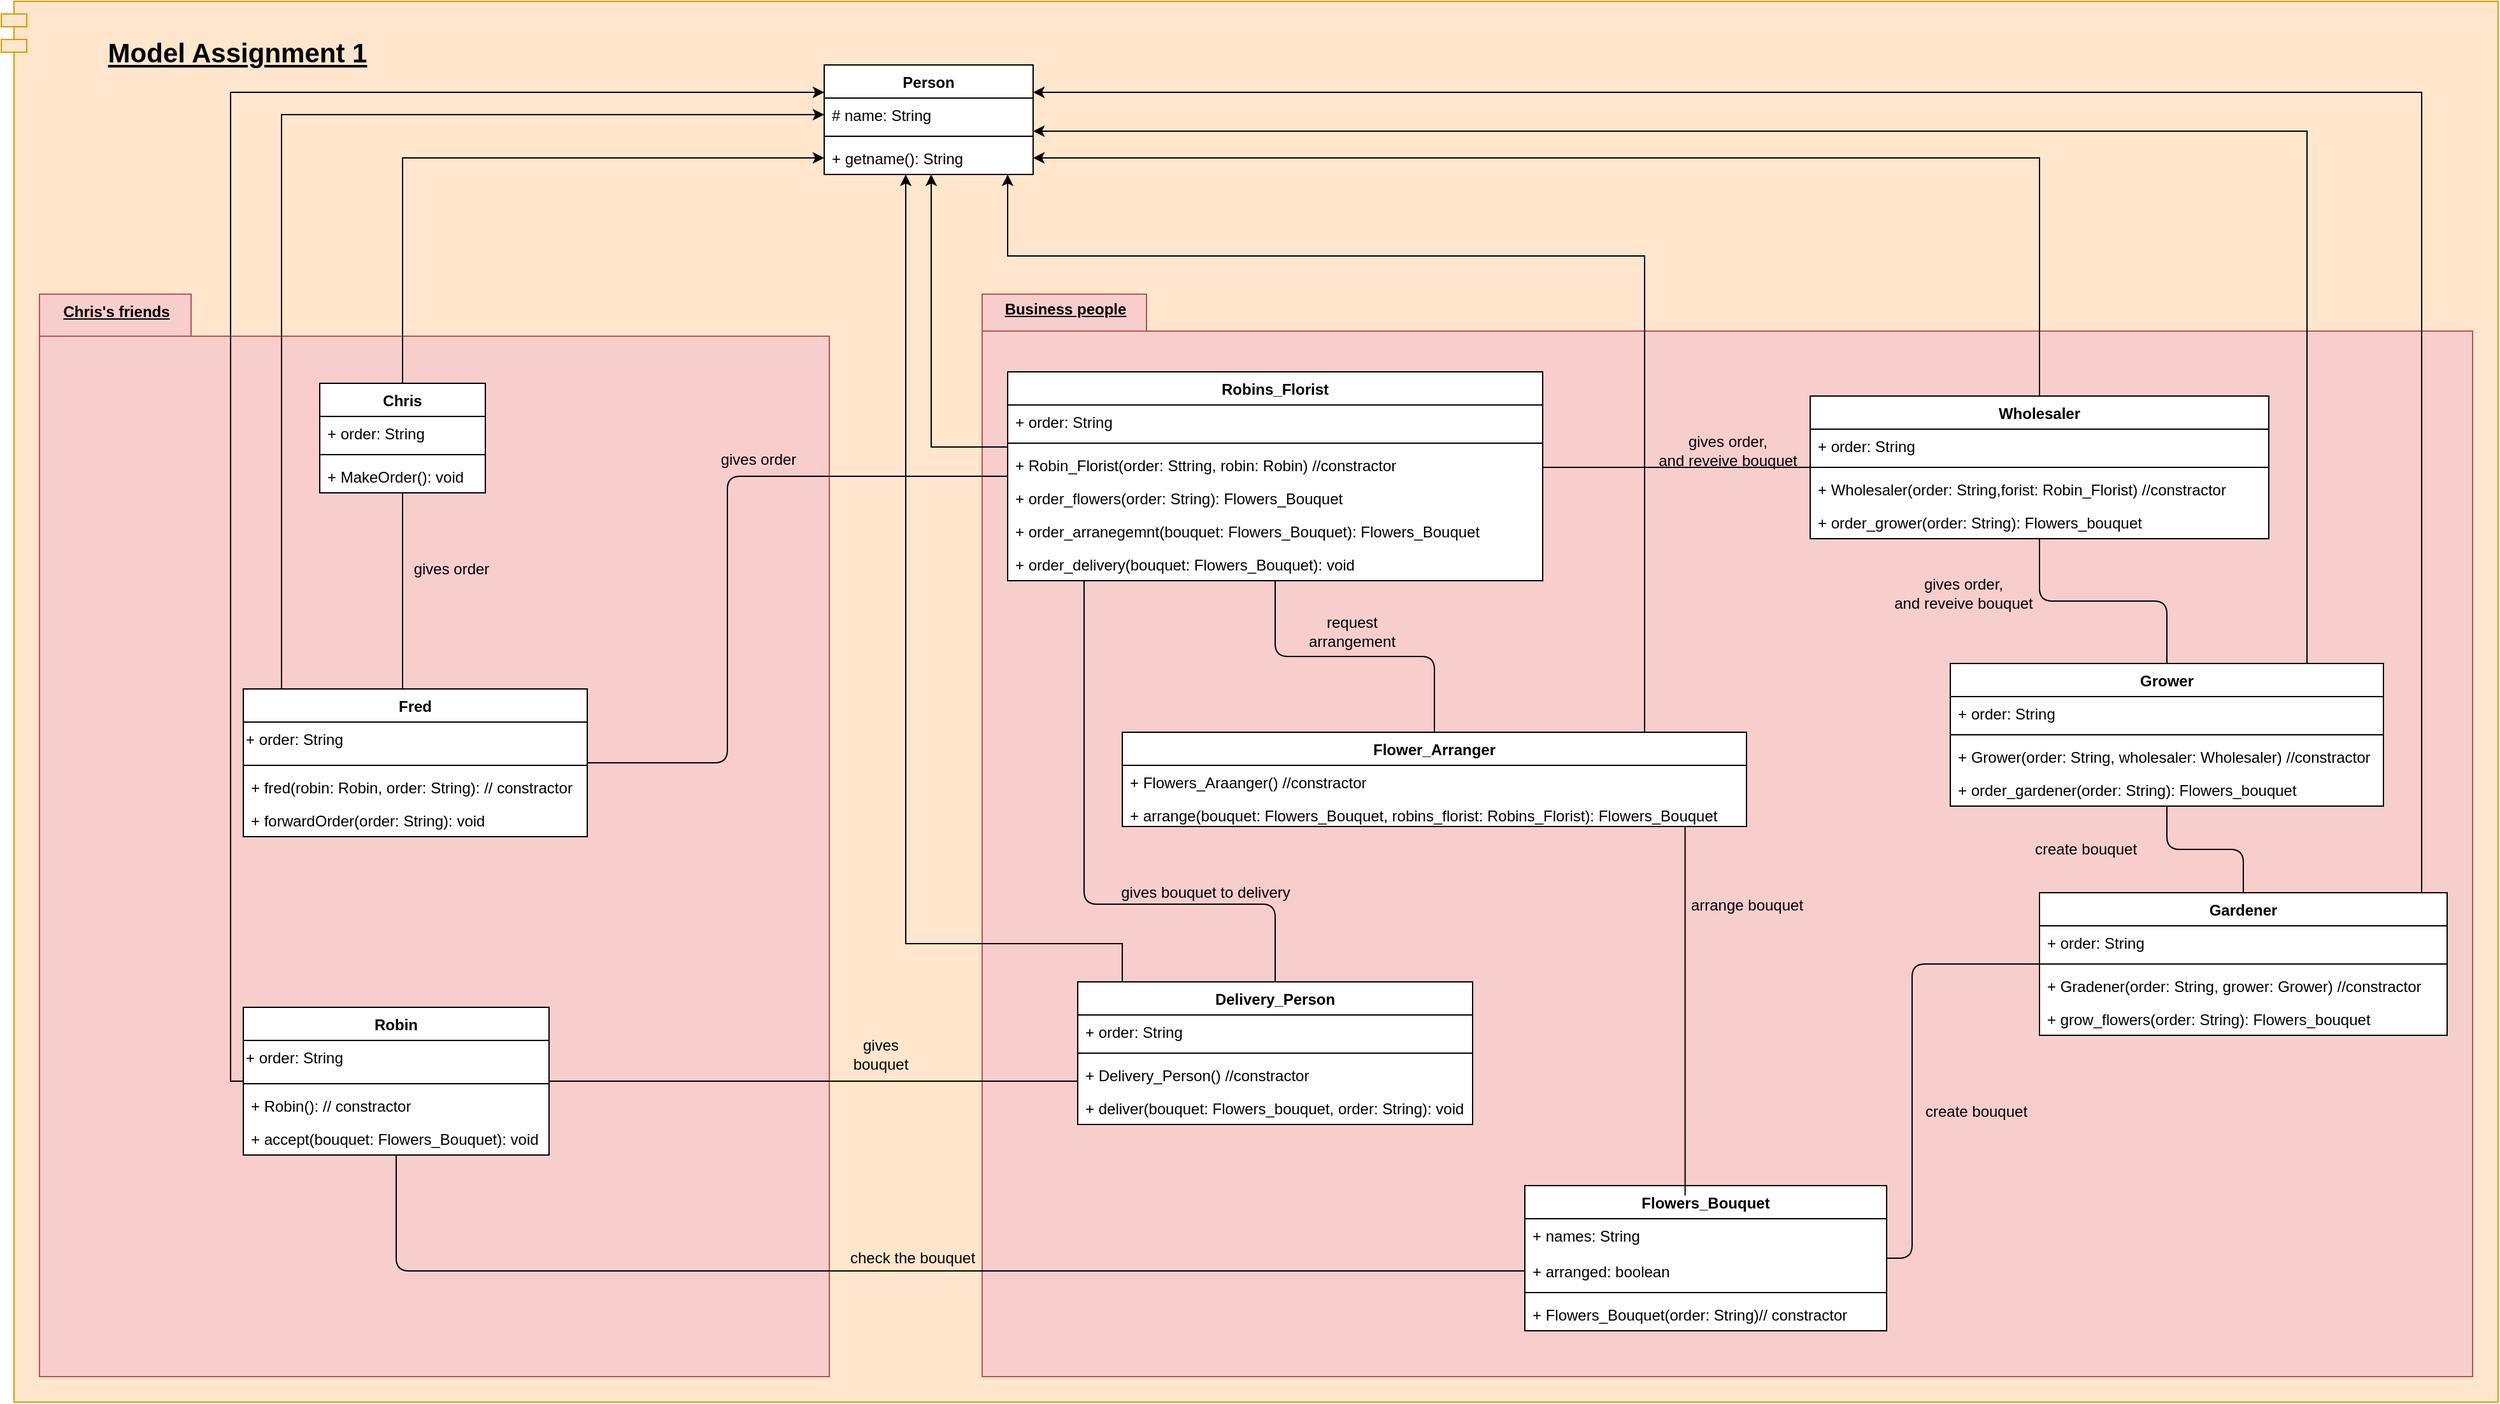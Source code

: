 <mxfile version="12.8.5" type="device"><diagram id="gRXioq1b6X2Owd87BWHf" name="Page-1"><mxGraphModel dx="2903" dy="998" grid="1" gridSize="10" guides="1" tooltips="1" connect="1" arrows="1" fold="1" page="1" pageScale="1" pageWidth="827" pageHeight="1169" math="0" shadow="0"><root><mxCell id="0"/><mxCell id="1" parent="0"/><mxCell id="cPW8UMirtjUkQOy64j48-1" value="" style="shape=module;align=left;spacingLeft=20;align=center;verticalAlign=top;fillColor=#ffe6cc;strokeColor=#d79b00;" vertex="1" parent="1"><mxGeometry x="-570" y="610" width="1960" height="1100" as="geometry"/></mxCell><mxCell id="cPW8UMirtjUkQOy64j48-2" value="&lt;font style=&quot;font-size: 21px&quot;&gt;&lt;b&gt;&lt;u&gt;Model Assignment 1&lt;/u&gt;&lt;/b&gt;&lt;/font&gt;" style="text;html=1;align=center;verticalAlign=middle;resizable=0;points=[];autosize=1;" vertex="1" parent="1"><mxGeometry x="-495" y="640" width="220" height="20" as="geometry"/></mxCell><mxCell id="cPW8UMirtjUkQOy64j48-3" value="" style="shape=folder;fontStyle=1;spacingTop=10;tabWidth=129;tabHeight=29;tabPosition=left;html=1;fillColor=#f8cecc;align=center;strokeColor=#b85450;" vertex="1" parent="1"><mxGeometry x="200" y="840" width="1170" height="850" as="geometry"/></mxCell><mxCell id="cPW8UMirtjUkQOy64j48-4" style="edgeStyle=orthogonalEdgeStyle;rounded=0;orthogonalLoop=1;jettySize=auto;html=1;" edge="1" parent="1" source="cPW8UMirtjUkQOy64j48-29" target="cPW8UMirtjUkQOy64j48-46"><mxGeometry relative="1" as="geometry"><mxPoint x="166" y="773" as="targetPoint"/><Array as="points"><mxPoint x="160" y="960"/></Array></mxGeometry></mxCell><mxCell id="cPW8UMirtjUkQOy64j48-5" value="Flowers_Bouquet" style="swimlane;fontStyle=1;align=center;verticalAlign=top;childLayout=stackLayout;horizontal=1;startSize=26;horizontalStack=0;resizeParent=1;resizeParentMax=0;resizeLast=0;collapsible=1;marginBottom=0;gradientColor=#ffffff;swimlaneFillColor=#ffffff;" vertex="1" parent="1"><mxGeometry x="626" y="1540" width="284" height="114" as="geometry"/></mxCell><mxCell id="cPW8UMirtjUkQOy64j48-6" value="+ names: String" style="text;strokeColor=none;fillColor=none;align=left;verticalAlign=top;spacingLeft=4;spacingRight=4;overflow=hidden;rotatable=0;points=[[0,0.5],[1,0.5]];portConstraint=eastwest;" vertex="1" parent="cPW8UMirtjUkQOy64j48-5"><mxGeometry y="26" width="284" height="28" as="geometry"/></mxCell><mxCell id="cPW8UMirtjUkQOy64j48-7" value="+ arranged: boolean" style="text;strokeColor=none;fillColor=none;align=left;verticalAlign=top;spacingLeft=4;spacingRight=4;overflow=hidden;rotatable=0;points=[[0,0.5],[1,0.5]];portConstraint=eastwest;" vertex="1" parent="cPW8UMirtjUkQOy64j48-5"><mxGeometry y="54" width="284" height="26" as="geometry"/></mxCell><mxCell id="cPW8UMirtjUkQOy64j48-8" value="" style="line;strokeWidth=1;fillColor=none;align=left;verticalAlign=middle;spacingTop=-1;spacingLeft=3;spacingRight=3;rotatable=0;labelPosition=right;points=[];portConstraint=eastwest;" vertex="1" parent="cPW8UMirtjUkQOy64j48-5"><mxGeometry y="80" width="284" height="8" as="geometry"/></mxCell><mxCell id="cPW8UMirtjUkQOy64j48-9" value="+ Flowers_Bouquet(order: String)// constractor" style="text;strokeColor=none;fillColor=none;align=left;verticalAlign=top;spacingLeft=4;spacingRight=4;overflow=hidden;rotatable=0;points=[[0,0.5],[1,0.5]];portConstraint=eastwest;" vertex="1" parent="cPW8UMirtjUkQOy64j48-5"><mxGeometry y="88" width="284" height="26" as="geometry"/></mxCell><mxCell id="cPW8UMirtjUkQOy64j48-10" style="edgeStyle=orthogonalEdgeStyle;rounded=0;orthogonalLoop=1;jettySize=auto;html=1;" edge="1" parent="1" source="cPW8UMirtjUkQOy64j48-36" target="cPW8UMirtjUkQOy64j48-46"><mxGeometry relative="1" as="geometry"><Array as="points"><mxPoint x="720" y="810"/><mxPoint x="220" y="810"/></Array></mxGeometry></mxCell><mxCell id="cPW8UMirtjUkQOy64j48-11" style="edgeStyle=orthogonalEdgeStyle;rounded=0;orthogonalLoop=1;jettySize=auto;html=1;" edge="1" parent="1" source="cPW8UMirtjUkQOy64j48-18" target="cPW8UMirtjUkQOy64j48-44"><mxGeometry relative="1" as="geometry"><Array as="points"><mxPoint x="1240" y="712"/></Array></mxGeometry></mxCell><mxCell id="cPW8UMirtjUkQOy64j48-12" style="edgeStyle=orthogonalEdgeStyle;rounded=0;orthogonalLoop=1;jettySize=auto;html=1;entryX=1;entryY=0.5;entryDx=0;entryDy=0;" edge="1" parent="1" source="cPW8UMirtjUkQOy64j48-13" target="cPW8UMirtjUkQOy64j48-46"><mxGeometry relative="1" as="geometry"><mxPoint x="380" y="780" as="targetPoint"/><Array as="points"><mxPoint x="1030" y="733"/></Array></mxGeometry></mxCell><mxCell id="cPW8UMirtjUkQOy64j48-13" value="Wholesaler" style="swimlane;fontStyle=1;align=center;verticalAlign=top;childLayout=stackLayout;horizontal=1;startSize=26;horizontalStack=0;resizeParent=1;resizeParentMax=0;resizeLast=0;collapsible=1;marginBottom=0;gradientColor=#ffffff;swimlaneFillColor=#ffffff;" vertex="1" parent="1"><mxGeometry x="850" y="920" width="360" height="112" as="geometry"/></mxCell><mxCell id="cPW8UMirtjUkQOy64j48-14" value="+ order: String" style="text;strokeColor=none;fillColor=none;align=left;verticalAlign=top;spacingLeft=4;spacingRight=4;overflow=hidden;rotatable=0;points=[[0,0.5],[1,0.5]];portConstraint=eastwest;" vertex="1" parent="cPW8UMirtjUkQOy64j48-13"><mxGeometry y="26" width="360" height="26" as="geometry"/></mxCell><mxCell id="cPW8UMirtjUkQOy64j48-15" value="" style="line;strokeWidth=1;fillColor=none;align=left;verticalAlign=middle;spacingTop=-1;spacingLeft=3;spacingRight=3;rotatable=0;labelPosition=right;points=[];portConstraint=eastwest;" vertex="1" parent="cPW8UMirtjUkQOy64j48-13"><mxGeometry y="52" width="360" height="8" as="geometry"/></mxCell><mxCell id="cPW8UMirtjUkQOy64j48-16" value="+ Wholesaler(order: String,forist: Robin_Florist) //constractor" style="text;strokeColor=none;fillColor=none;align=left;verticalAlign=top;spacingLeft=4;spacingRight=4;overflow=hidden;rotatable=0;points=[[0,0.5],[1,0.5]];portConstraint=eastwest;" vertex="1" parent="cPW8UMirtjUkQOy64j48-13"><mxGeometry y="60" width="360" height="26" as="geometry"/></mxCell><mxCell id="cPW8UMirtjUkQOy64j48-17" value="+ order_grower(order: String): Flowers_bouquet" style="text;strokeColor=none;fillColor=none;align=left;verticalAlign=top;spacingLeft=4;spacingRight=4;overflow=hidden;rotatable=0;points=[[0,0.5],[1,0.5]];portConstraint=eastwest;" vertex="1" parent="cPW8UMirtjUkQOy64j48-13"><mxGeometry y="86" width="360" height="26" as="geometry"/></mxCell><mxCell id="cPW8UMirtjUkQOy64j48-18" value="Grower" style="swimlane;fontStyle=1;align=center;verticalAlign=top;childLayout=stackLayout;horizontal=1;startSize=26;horizontalStack=0;resizeParent=1;resizeParentMax=0;resizeLast=0;collapsible=1;marginBottom=0;gradientColor=#ffffff;swimlaneFillColor=#ffffff;" vertex="1" parent="1"><mxGeometry x="960" y="1130" width="340" height="112" as="geometry"/></mxCell><mxCell id="cPW8UMirtjUkQOy64j48-19" value="+ order: String" style="text;strokeColor=none;fillColor=none;align=left;verticalAlign=top;spacingLeft=4;spacingRight=4;overflow=hidden;rotatable=0;points=[[0,0.5],[1,0.5]];portConstraint=eastwest;" vertex="1" parent="cPW8UMirtjUkQOy64j48-18"><mxGeometry y="26" width="340" height="26" as="geometry"/></mxCell><mxCell id="cPW8UMirtjUkQOy64j48-20" value="" style="line;strokeWidth=1;fillColor=none;align=left;verticalAlign=middle;spacingTop=-1;spacingLeft=3;spacingRight=3;rotatable=0;labelPosition=right;points=[];portConstraint=eastwest;" vertex="1" parent="cPW8UMirtjUkQOy64j48-18"><mxGeometry y="52" width="340" height="8" as="geometry"/></mxCell><mxCell id="cPW8UMirtjUkQOy64j48-21" value="+ Grower(order: String, wholesaler: Wholesaler) //constractor" style="text;strokeColor=none;fillColor=none;align=left;verticalAlign=top;spacingLeft=4;spacingRight=4;overflow=hidden;rotatable=0;points=[[0,0.5],[1,0.5]];portConstraint=eastwest;" vertex="1" parent="cPW8UMirtjUkQOy64j48-18"><mxGeometry y="60" width="340" height="26" as="geometry"/></mxCell><mxCell id="cPW8UMirtjUkQOy64j48-22" value="+ order_gardener(order: String): Flowers_bouquet" style="text;strokeColor=none;fillColor=none;align=left;verticalAlign=top;spacingLeft=4;spacingRight=4;overflow=hidden;rotatable=0;points=[[0,0.5],[1,0.5]];portConstraint=eastwest;" vertex="1" parent="cPW8UMirtjUkQOy64j48-18"><mxGeometry y="86" width="340" height="26" as="geometry"/></mxCell><mxCell id="cPW8UMirtjUkQOy64j48-23" style="edgeStyle=orthogonalEdgeStyle;rounded=0;orthogonalLoop=1;jettySize=auto;html=1;entryX=1;entryY=0.25;entryDx=0;entryDy=0;" edge="1" parent="1" source="cPW8UMirtjUkQOy64j48-24" target="cPW8UMirtjUkQOy64j48-43"><mxGeometry relative="1" as="geometry"><Array as="points"><mxPoint x="1330" y="682"/></Array></mxGeometry></mxCell><mxCell id="cPW8UMirtjUkQOy64j48-24" value="Gardener" style="swimlane;fontStyle=1;align=center;verticalAlign=top;childLayout=stackLayout;horizontal=1;startSize=26;horizontalStack=0;resizeParent=1;resizeParentMax=0;resizeLast=0;collapsible=1;marginBottom=0;gradientColor=#ffffff;swimlaneFillColor=#ffffff;" vertex="1" parent="1"><mxGeometry x="1030" y="1310" width="320" height="112" as="geometry"/></mxCell><mxCell id="cPW8UMirtjUkQOy64j48-25" value="+ order: String" style="text;strokeColor=none;fillColor=none;align=left;verticalAlign=top;spacingLeft=4;spacingRight=4;overflow=hidden;rotatable=0;points=[[0,0.5],[1,0.5]];portConstraint=eastwest;" vertex="1" parent="cPW8UMirtjUkQOy64j48-24"><mxGeometry y="26" width="320" height="26" as="geometry"/></mxCell><mxCell id="cPW8UMirtjUkQOy64j48-26" value="" style="line;strokeWidth=1;fillColor=none;align=left;verticalAlign=middle;spacingTop=-1;spacingLeft=3;spacingRight=3;rotatable=0;labelPosition=right;points=[];portConstraint=eastwest;" vertex="1" parent="cPW8UMirtjUkQOy64j48-24"><mxGeometry y="52" width="320" height="8" as="geometry"/></mxCell><mxCell id="cPW8UMirtjUkQOy64j48-27" value="+ Gradener(order: String, grower: Grower) //constractor" style="text;strokeColor=none;fillColor=none;align=left;verticalAlign=top;spacingLeft=4;spacingRight=4;overflow=hidden;rotatable=0;points=[[0,0.5],[1,0.5]];portConstraint=eastwest;" vertex="1" parent="cPW8UMirtjUkQOy64j48-24"><mxGeometry y="60" width="320" height="26" as="geometry"/></mxCell><mxCell id="cPW8UMirtjUkQOy64j48-28" value="+ grow_flowers(order: String): Flowers_bouquet" style="text;strokeColor=none;fillColor=none;align=left;verticalAlign=top;spacingLeft=4;spacingRight=4;overflow=hidden;rotatable=0;points=[[0,0.5],[1,0.5]];portConstraint=eastwest;" vertex="1" parent="cPW8UMirtjUkQOy64j48-24"><mxGeometry y="86" width="320" height="26" as="geometry"/></mxCell><mxCell id="cPW8UMirtjUkQOy64j48-29" value="Robins_Florist" style="swimlane;fontStyle=1;align=center;verticalAlign=top;childLayout=stackLayout;horizontal=1;startSize=26;horizontalStack=0;resizeParent=1;resizeParentMax=0;resizeLast=0;collapsible=1;marginBottom=0;gradientColor=#ffffff;swimlaneFillColor=#ffffff;" vertex="1" parent="1"><mxGeometry x="220" y="901" width="420" height="164" as="geometry"/></mxCell><mxCell id="cPW8UMirtjUkQOy64j48-30" value="+ order: String" style="text;strokeColor=none;fillColor=none;align=left;verticalAlign=top;spacingLeft=4;spacingRight=4;overflow=hidden;rotatable=0;points=[[0,0.5],[1,0.5]];portConstraint=eastwest;" vertex="1" parent="cPW8UMirtjUkQOy64j48-29"><mxGeometry y="26" width="420" height="26" as="geometry"/></mxCell><mxCell id="cPW8UMirtjUkQOy64j48-31" value="" style="line;strokeWidth=1;fillColor=none;align=left;verticalAlign=middle;spacingTop=-1;spacingLeft=3;spacingRight=3;rotatable=0;labelPosition=right;points=[];portConstraint=eastwest;" vertex="1" parent="cPW8UMirtjUkQOy64j48-29"><mxGeometry y="52" width="420" height="8" as="geometry"/></mxCell><mxCell id="cPW8UMirtjUkQOy64j48-32" value="+ Robin_Florist(order: Sttring, robin: Robin) //constractor" style="text;strokeColor=none;fillColor=none;align=left;verticalAlign=top;spacingLeft=4;spacingRight=4;overflow=hidden;rotatable=0;points=[[0,0.5],[1,0.5]];portConstraint=eastwest;" vertex="1" parent="cPW8UMirtjUkQOy64j48-29"><mxGeometry y="60" width="420" height="26" as="geometry"/></mxCell><mxCell id="cPW8UMirtjUkQOy64j48-33" value="+ order_flowers(order: String): Flowers_Bouquet" style="text;strokeColor=none;fillColor=none;align=left;verticalAlign=top;spacingLeft=4;spacingRight=4;overflow=hidden;rotatable=0;points=[[0,0.5],[1,0.5]];portConstraint=eastwest;" vertex="1" parent="cPW8UMirtjUkQOy64j48-29"><mxGeometry y="86" width="420" height="26" as="geometry"/></mxCell><mxCell id="cPW8UMirtjUkQOy64j48-34" value="+ order_arranegemnt(bouquet: Flowers_Bouquet): Flowers_Bouquet" style="text;strokeColor=none;fillColor=none;align=left;verticalAlign=top;spacingLeft=4;spacingRight=4;overflow=hidden;rotatable=0;points=[[0,0.5],[1,0.5]];portConstraint=eastwest;" vertex="1" parent="cPW8UMirtjUkQOy64j48-29"><mxGeometry y="112" width="420" height="26" as="geometry"/></mxCell><mxCell id="cPW8UMirtjUkQOy64j48-35" value="+ order_delivery(bouquet: Flowers_Bouquet): void" style="text;strokeColor=none;fillColor=none;align=left;verticalAlign=top;spacingLeft=4;spacingRight=4;overflow=hidden;rotatable=0;points=[[0,0.5],[1,0.5]];portConstraint=eastwest;" vertex="1" parent="cPW8UMirtjUkQOy64j48-29"><mxGeometry y="138" width="420" height="26" as="geometry"/></mxCell><mxCell id="cPW8UMirtjUkQOy64j48-36" value="Flower_Arranger" style="swimlane;fontStyle=1;align=center;verticalAlign=top;childLayout=stackLayout;horizontal=1;startSize=26;horizontalStack=0;resizeParent=1;resizeParentMax=0;resizeLast=0;collapsible=1;marginBottom=0;gradientColor=#ffffff;swimlaneFillColor=#ffffff;" vertex="1" parent="1"><mxGeometry x="310" y="1184" width="490" height="74" as="geometry"/></mxCell><mxCell id="cPW8UMirtjUkQOy64j48-37" value="+ Flowers_Araanger() //constractor" style="text;strokeColor=none;fillColor=none;align=left;verticalAlign=top;spacingLeft=4;spacingRight=4;overflow=hidden;rotatable=0;points=[[0,0.5],[1,0.5]];portConstraint=eastwest;" vertex="1" parent="cPW8UMirtjUkQOy64j48-36"><mxGeometry y="26" width="490" height="26" as="geometry"/></mxCell><mxCell id="cPW8UMirtjUkQOy64j48-38" value="+ arrange(bouquet: Flowers_Bouquet, robins_florist: Robins_Florist): Flowers_Bouquet" style="text;strokeColor=none;fillColor=none;align=left;verticalAlign=top;spacingLeft=4;spacingRight=4;overflow=hidden;rotatable=0;points=[[0,0.5],[1,0.5]];portConstraint=eastwest;" vertex="1" parent="cPW8UMirtjUkQOy64j48-36"><mxGeometry y="52" width="490" height="22" as="geometry"/></mxCell><mxCell id="cPW8UMirtjUkQOy64j48-39" value="" style="endArrow=none;html=1;edgeStyle=orthogonalEdgeStyle;" edge="1" parent="1" source="cPW8UMirtjUkQOy64j48-13" target="cPW8UMirtjUkQOy64j48-29"><mxGeometry relative="1" as="geometry"><mxPoint x="-245.0" y="1160.0" as="sourcePoint"/><mxPoint x="-245.0" y="1006" as="targetPoint"/><Array as="points"><mxPoint x="690" y="976"/><mxPoint x="690" y="976"/></Array></mxGeometry></mxCell><mxCell id="cPW8UMirtjUkQOy64j48-40" value="" style="endArrow=none;html=1;edgeStyle=orthogonalEdgeStyle;" edge="1" parent="1" source="cPW8UMirtjUkQOy64j48-18" target="cPW8UMirtjUkQOy64j48-13"><mxGeometry relative="1" as="geometry"><mxPoint x="1170" y="1090" as="sourcePoint"/><mxPoint x="960" y="1090" as="targetPoint"/><Array as="points"/></mxGeometry></mxCell><mxCell id="cPW8UMirtjUkQOy64j48-41" value="" style="endArrow=none;html=1;edgeStyle=orthogonalEdgeStyle;" edge="1" parent="1" source="cPW8UMirtjUkQOy64j48-24" target="cPW8UMirtjUkQOy64j48-18"><mxGeometry relative="1" as="geometry"><mxPoint x="950" y="1364.0" as="sourcePoint"/><mxPoint x="850" y="1266" as="targetPoint"/><Array as="points"/></mxGeometry></mxCell><mxCell id="cPW8UMirtjUkQOy64j48-42" value="" style="endArrow=none;html=1;edgeStyle=orthogonalEdgeStyle;" edge="1" parent="1" source="cPW8UMirtjUkQOy64j48-24" target="cPW8UMirtjUkQOy64j48-5"><mxGeometry relative="1" as="geometry"><mxPoint x="960" y="1422.0" as="sourcePoint"/><mxPoint x="900" y="1354" as="targetPoint"/><Array as="points"><mxPoint x="930" y="1366"/><mxPoint x="930" y="1597"/></Array></mxGeometry></mxCell><mxCell id="cPW8UMirtjUkQOy64j48-43" value="Person" style="swimlane;fontStyle=1;align=center;verticalAlign=top;childLayout=stackLayout;horizontal=1;startSize=26;horizontalStack=0;resizeParent=1;resizeParentMax=0;resizeLast=0;collapsible=1;marginBottom=0;gradientColor=#ffffff;swimlaneFillColor=#ffffff;" vertex="1" parent="1"><mxGeometry x="76" y="660" width="164" height="86" as="geometry"/></mxCell><mxCell id="cPW8UMirtjUkQOy64j48-44" value="# name: String" style="text;strokeColor=none;fillColor=none;align=left;verticalAlign=top;spacingLeft=4;spacingRight=4;overflow=hidden;rotatable=0;points=[[0,0.5],[1,0.5]];portConstraint=eastwest;" vertex="1" parent="cPW8UMirtjUkQOy64j48-43"><mxGeometry y="26" width="164" height="26" as="geometry"/></mxCell><mxCell id="cPW8UMirtjUkQOy64j48-45" value="" style="line;strokeWidth=1;fillColor=none;align=left;verticalAlign=middle;spacingTop=-1;spacingLeft=3;spacingRight=3;rotatable=0;labelPosition=right;points=[];portConstraint=eastwest;" vertex="1" parent="cPW8UMirtjUkQOy64j48-43"><mxGeometry y="52" width="164" height="8" as="geometry"/></mxCell><mxCell id="cPW8UMirtjUkQOy64j48-46" value="+ getname(): String" style="text;strokeColor=none;fillColor=none;align=left;verticalAlign=top;spacingLeft=4;spacingRight=4;overflow=hidden;rotatable=0;points=[[0,0.5],[1,0.5]];portConstraint=eastwest;" vertex="1" parent="cPW8UMirtjUkQOy64j48-43"><mxGeometry y="60" width="164" height="26" as="geometry"/></mxCell><mxCell id="cPW8UMirtjUkQOy64j48-47" value="Delivery_Person" style="swimlane;fontStyle=1;align=center;verticalAlign=top;childLayout=stackLayout;horizontal=1;startSize=26;horizontalStack=0;resizeParent=1;resizeParentMax=0;resizeLast=0;collapsible=1;marginBottom=0;gradientColor=#ffffff;swimlaneFillColor=#ffffff;" vertex="1" parent="1"><mxGeometry x="275" y="1380" width="310" height="112" as="geometry"/></mxCell><mxCell id="cPW8UMirtjUkQOy64j48-48" value="+ order: String" style="text;strokeColor=none;fillColor=none;align=left;verticalAlign=top;spacingLeft=4;spacingRight=4;overflow=hidden;rotatable=0;points=[[0,0.5],[1,0.5]];portConstraint=eastwest;" vertex="1" parent="cPW8UMirtjUkQOy64j48-47"><mxGeometry y="26" width="310" height="26" as="geometry"/></mxCell><mxCell id="cPW8UMirtjUkQOy64j48-49" value="" style="line;strokeWidth=1;fillColor=none;align=left;verticalAlign=middle;spacingTop=-1;spacingLeft=3;spacingRight=3;rotatable=0;labelPosition=right;points=[];portConstraint=eastwest;" vertex="1" parent="cPW8UMirtjUkQOy64j48-47"><mxGeometry y="52" width="310" height="8" as="geometry"/></mxCell><mxCell id="cPW8UMirtjUkQOy64j48-50" value="+ Delivery_Person() //constractor" style="text;strokeColor=none;fillColor=none;align=left;verticalAlign=top;spacingLeft=4;spacingRight=4;overflow=hidden;rotatable=0;points=[[0,0.5],[1,0.5]];portConstraint=eastwest;" vertex="1" parent="cPW8UMirtjUkQOy64j48-47"><mxGeometry y="60" width="310" height="26" as="geometry"/></mxCell><mxCell id="cPW8UMirtjUkQOy64j48-51" value="+ deliver(bouquet: Flowers_bouquet, order: String): void" style="text;strokeColor=none;fillColor=none;align=left;verticalAlign=top;spacingLeft=4;spacingRight=4;overflow=hidden;rotatable=0;points=[[0,0.5],[1,0.5]];portConstraint=eastwest;" vertex="1" parent="cPW8UMirtjUkQOy64j48-47"><mxGeometry y="86" width="310" height="26" as="geometry"/></mxCell><mxCell id="cPW8UMirtjUkQOy64j48-52" value="" style="endArrow=none;html=1;edgeStyle=orthogonalEdgeStyle;" edge="1" parent="1" source="cPW8UMirtjUkQOy64j48-36" target="cPW8UMirtjUkQOy64j48-29"><mxGeometry relative="1" as="geometry"><mxPoint x="610" y="1110" as="sourcePoint"/><mxPoint x="400" y="1110" as="targetPoint"/><Array as="points"/></mxGeometry></mxCell><mxCell id="cPW8UMirtjUkQOy64j48-53" value="" style="endArrow=none;html=1;edgeStyle=orthogonalEdgeStyle;" edge="1" parent="1" source="cPW8UMirtjUkQOy64j48-47" target="cPW8UMirtjUkQOy64j48-29"><mxGeometry relative="1" as="geometry"><mxPoint x="815" y="1429" as="sourcePoint"/><mxPoint x="690" y="1310" as="targetPoint"/><Array as="points"><mxPoint x="430" y="1319"/><mxPoint x="280" y="1319"/></Array></mxGeometry></mxCell><mxCell id="cPW8UMirtjUkQOy64j48-54" value="" style="shape=folder;fontStyle=1;spacingTop=10;tabWidth=119;tabHeight=33;tabPosition=left;html=1;fillColor=#f8cecc;align=center;strokeColor=#b85450;shadow=0;" vertex="1" parent="1"><mxGeometry x="-540" y="840" width="620" height="850" as="geometry"/></mxCell><mxCell id="cPW8UMirtjUkQOy64j48-55" value="Chris" style="swimlane;fontStyle=1;align=center;verticalAlign=top;childLayout=stackLayout;horizontal=1;startSize=26;horizontalStack=0;resizeParent=1;resizeParentMax=0;resizeLast=0;collapsible=1;marginBottom=0;gradientColor=#ffffff;swimlaneFillColor=#ffffff;" vertex="1" parent="1"><mxGeometry x="-320" y="910" width="130" height="86" as="geometry"/></mxCell><mxCell id="cPW8UMirtjUkQOy64j48-56" value="+ order: String" style="text;strokeColor=none;fillColor=none;align=left;verticalAlign=top;spacingLeft=4;spacingRight=4;overflow=hidden;rotatable=0;points=[[0,0.5],[1,0.5]];portConstraint=eastwest;" vertex="1" parent="cPW8UMirtjUkQOy64j48-55"><mxGeometry y="26" width="130" height="26" as="geometry"/></mxCell><mxCell id="cPW8UMirtjUkQOy64j48-57" value="" style="line;strokeWidth=1;fillColor=none;align=left;verticalAlign=middle;spacingTop=-1;spacingLeft=3;spacingRight=3;rotatable=0;labelPosition=right;points=[];portConstraint=eastwest;" vertex="1" parent="cPW8UMirtjUkQOy64j48-55"><mxGeometry y="52" width="130" height="8" as="geometry"/></mxCell><mxCell id="cPW8UMirtjUkQOy64j48-58" value="+ MakeOrder(): void" style="text;strokeColor=none;fillColor=none;align=left;verticalAlign=top;spacingLeft=4;spacingRight=4;overflow=hidden;rotatable=0;points=[[0,0.5],[1,0.5]];portConstraint=eastwest;" vertex="1" parent="cPW8UMirtjUkQOy64j48-55"><mxGeometry y="60" width="130" height="26" as="geometry"/></mxCell><mxCell id="cPW8UMirtjUkQOy64j48-59" value="Fred" style="swimlane;fontStyle=1;align=center;verticalAlign=top;childLayout=stackLayout;horizontal=1;startSize=26;horizontalStack=0;resizeParent=1;resizeParentMax=0;resizeLast=0;collapsible=1;marginBottom=0;gradientColor=#ffffff;swimlaneFillColor=#ffffff;" vertex="1" parent="1"><mxGeometry x="-380" y="1150" width="270" height="116" as="geometry"/></mxCell><mxCell id="cPW8UMirtjUkQOy64j48-60" value="+ order: String" style="text;html=1;" vertex="1" parent="cPW8UMirtjUkQOy64j48-59"><mxGeometry y="26" width="270" height="30" as="geometry"/></mxCell><mxCell id="cPW8UMirtjUkQOy64j48-61" value="" style="line;strokeWidth=1;fillColor=none;align=left;verticalAlign=middle;spacingTop=-1;spacingLeft=3;spacingRight=3;rotatable=0;labelPosition=right;points=[];portConstraint=eastwest;" vertex="1" parent="cPW8UMirtjUkQOy64j48-59"><mxGeometry y="56" width="270" height="8" as="geometry"/></mxCell><mxCell id="cPW8UMirtjUkQOy64j48-62" value="+ fred(robin: Robin, order: String): // constractor" style="text;strokeColor=none;fillColor=none;align=left;verticalAlign=top;spacingLeft=4;spacingRight=4;overflow=hidden;rotatable=0;points=[[0,0.5],[1,0.5]];portConstraint=eastwest;" vertex="1" parent="cPW8UMirtjUkQOy64j48-59"><mxGeometry y="64" width="270" height="26" as="geometry"/></mxCell><mxCell id="cPW8UMirtjUkQOy64j48-63" value="+ forwardOrder(order: String): void" style="text;strokeColor=none;fillColor=none;align=left;verticalAlign=top;spacingLeft=4;spacingRight=4;overflow=hidden;rotatable=0;points=[[0,0.5],[1,0.5]];portConstraint=eastwest;" vertex="1" parent="cPW8UMirtjUkQOy64j48-59"><mxGeometry y="90" width="270" height="26" as="geometry"/></mxCell><mxCell id="cPW8UMirtjUkQOy64j48-64" value="Robin" style="swimlane;fontStyle=1;align=center;verticalAlign=top;childLayout=stackLayout;horizontal=1;startSize=26;horizontalStack=0;resizeParent=1;resizeParentMax=0;resizeLast=0;collapsible=1;marginBottom=0;gradientColor=#ffffff;swimlaneFillColor=#ffffff;" vertex="1" parent="1"><mxGeometry x="-380" y="1400" width="240" height="116" as="geometry"/></mxCell><mxCell id="cPW8UMirtjUkQOy64j48-65" value="+ order: String" style="text;html=1;" vertex="1" parent="cPW8UMirtjUkQOy64j48-64"><mxGeometry y="26" width="240" height="30" as="geometry"/></mxCell><mxCell id="cPW8UMirtjUkQOy64j48-66" value="" style="line;strokeWidth=1;fillColor=none;align=left;verticalAlign=middle;spacingTop=-1;spacingLeft=3;spacingRight=3;rotatable=0;labelPosition=right;points=[];portConstraint=eastwest;" vertex="1" parent="cPW8UMirtjUkQOy64j48-64"><mxGeometry y="56" width="240" height="8" as="geometry"/></mxCell><mxCell id="cPW8UMirtjUkQOy64j48-67" value="+ Robin(): // constractor" style="text;strokeColor=none;fillColor=none;align=left;verticalAlign=top;spacingLeft=4;spacingRight=4;overflow=hidden;rotatable=0;points=[[0,0.5],[1,0.5]];portConstraint=eastwest;" vertex="1" parent="cPW8UMirtjUkQOy64j48-64"><mxGeometry y="64" width="240" height="26" as="geometry"/></mxCell><mxCell id="cPW8UMirtjUkQOy64j48-68" value="+ accept(bouquet: Flowers_Bouquet): void" style="text;strokeColor=none;fillColor=none;align=left;verticalAlign=top;spacingLeft=4;spacingRight=4;overflow=hidden;rotatable=0;points=[[0,0.5],[1,0.5]];portConstraint=eastwest;" vertex="1" parent="cPW8UMirtjUkQOy64j48-64"><mxGeometry y="90" width="240" height="26" as="geometry"/></mxCell><mxCell id="cPW8UMirtjUkQOy64j48-69" style="edgeStyle=orthogonalEdgeStyle;rounded=0;orthogonalLoop=1;jettySize=auto;html=1;entryX=0;entryY=0.5;entryDx=0;entryDy=0;" edge="1" parent="1" source="cPW8UMirtjUkQOy64j48-55" target="cPW8UMirtjUkQOy64j48-46"><mxGeometry relative="1" as="geometry"><mxPoint x="70" y="790" as="targetPoint"/><Array as="points"><mxPoint x="-255" y="733"/></Array></mxGeometry></mxCell><mxCell id="cPW8UMirtjUkQOy64j48-70" style="edgeStyle=orthogonalEdgeStyle;rounded=0;orthogonalLoop=1;jettySize=auto;html=1;entryX=0;entryY=0.5;entryDx=0;entryDy=0;" edge="1" parent="1" source="cPW8UMirtjUkQOy64j48-59" target="cPW8UMirtjUkQOy64j48-44"><mxGeometry relative="1" as="geometry"><Array as="points"><mxPoint x="-350" y="699"/></Array></mxGeometry></mxCell><mxCell id="cPW8UMirtjUkQOy64j48-71" style="edgeStyle=orthogonalEdgeStyle;rounded=0;orthogonalLoop=1;jettySize=auto;html=1;entryX=0;entryY=0.25;entryDx=0;entryDy=0;" edge="1" parent="1" source="cPW8UMirtjUkQOy64j48-64" target="cPW8UMirtjUkQOy64j48-43"><mxGeometry relative="1" as="geometry"><mxPoint x="70" y="720" as="targetPoint"/><Array as="points"><mxPoint x="-390" y="682"/></Array></mxGeometry></mxCell><mxCell id="cPW8UMirtjUkQOy64j48-72" style="edgeStyle=orthogonalEdgeStyle;rounded=0;orthogonalLoop=1;jettySize=auto;html=1;exitX=0.5;exitY=0;exitDx=0;exitDy=0;" edge="1" parent="1" source="cPW8UMirtjUkQOy64j48-47" target="cPW8UMirtjUkQOy64j48-43"><mxGeometry relative="1" as="geometry"><mxPoint x="140" y="790" as="targetPoint"/><Array as="points"><mxPoint x="310" y="1380"/><mxPoint x="310" y="1350"/><mxPoint x="140" y="1350"/></Array></mxGeometry></mxCell><mxCell id="cPW8UMirtjUkQOy64j48-73" value="" style="endArrow=none;html=1;edgeStyle=orthogonalEdgeStyle;" edge="1" parent="1" source="cPW8UMirtjUkQOy64j48-59" target="cPW8UMirtjUkQOy64j48-55"><mxGeometry relative="1" as="geometry"><mxPoint x="-310" y="1060" as="sourcePoint"/><mxPoint x="-150" y="1060" as="targetPoint"/><Array as="points"><mxPoint x="-255" y="1110"/><mxPoint x="-255" y="1110"/></Array></mxGeometry></mxCell><mxCell id="cPW8UMirtjUkQOy64j48-74" value="" style="endArrow=none;html=1;edgeStyle=orthogonalEdgeStyle;" edge="1" parent="1" source="cPW8UMirtjUkQOy64j48-29" target="cPW8UMirtjUkQOy64j48-59"><mxGeometry relative="1" as="geometry"><mxPoint x="2.274e-13" y="1124.0" as="sourcePoint"/><mxPoint x="2.274e-13" y="970" as="targetPoint"/><Array as="points"><mxPoint y="983"/><mxPoint y="1208"/></Array></mxGeometry></mxCell><mxCell id="cPW8UMirtjUkQOy64j48-75" value="" style="endArrow=none;html=1;edgeStyle=orthogonalEdgeStyle;" edge="1" parent="1" source="cPW8UMirtjUkQOy64j48-47" target="cPW8UMirtjUkQOy64j48-64"><mxGeometry relative="1" as="geometry"><mxPoint x="200" y="1390" as="sourcePoint"/><mxPoint x="-130" y="1615" as="targetPoint"/><Array as="points"><mxPoint x="30" y="1458"/><mxPoint x="30" y="1458"/></Array></mxGeometry></mxCell><mxCell id="cPW8UMirtjUkQOy64j48-76" value="" style="endArrow=none;html=1;edgeStyle=orthogonalEdgeStyle;exitX=0;exitY=0.5;exitDx=0;exitDy=0;" edge="1" parent="1" source="cPW8UMirtjUkQOy64j48-7" target="cPW8UMirtjUkQOy64j48-68"><mxGeometry relative="1" as="geometry"><mxPoint x="115" y="1596" as="sourcePoint"/><mxPoint x="-260" y="1520" as="targetPoint"/><Array as="points"><mxPoint x="-260" y="1607"/></Array></mxGeometry></mxCell><mxCell id="cPW8UMirtjUkQOy64j48-77" value="gives order" style="text;html=1;align=center;verticalAlign=middle;resizable=0;points=[];labelBackgroundColor=none;labelBorderColor=none;" vertex="1" connectable="0" parent="1"><mxGeometry x="-200.0" y="1050" as="geometry"><mxPoint x="-17.14" y="6" as="offset"/></mxGeometry></mxCell><mxCell id="cPW8UMirtjUkQOy64j48-78" value="gives order" style="text;html=1;align=center;verticalAlign=middle;resizable=0;points=[];labelBackgroundColor=none;labelBorderColor=none;" vertex="1" connectable="0" parent="1"><mxGeometry x="-140.0" y="953" as="geometry"><mxPoint x="163.86" y="17" as="offset"/></mxGeometry></mxCell><mxCell id="cPW8UMirtjUkQOy64j48-79" value="gives order, &lt;br&gt;and reveive bouquet" style="text;html=1;align=center;verticalAlign=middle;resizable=0;points=[];autosize=1;" vertex="1" parent="1"><mxGeometry x="725" y="948" width="120" height="30" as="geometry"/></mxCell><mxCell id="cPW8UMirtjUkQOy64j48-80" value="gives order, &lt;br&gt;and reveive bouquet" style="text;html=1;align=center;verticalAlign=middle;resizable=0;points=[];autosize=1;" vertex="1" parent="1"><mxGeometry x="910" y="1060" width="120" height="30" as="geometry"/></mxCell><mxCell id="cPW8UMirtjUkQOy64j48-81" value="create bouquet" style="text;html=1;align=center;verticalAlign=middle;resizable=0;points=[];autosize=1;" vertex="1" parent="1"><mxGeometry x="1016" y="1266" width="100" height="20" as="geometry"/></mxCell><mxCell id="cPW8UMirtjUkQOy64j48-82" value="arrange bouquet" style="text;html=1;align=center;verticalAlign=middle;resizable=0;points=[];autosize=1;" vertex="1" parent="1"><mxGeometry x="750" y="1310" width="100" height="20" as="geometry"/></mxCell><mxCell id="cPW8UMirtjUkQOy64j48-83" value="" style="endArrow=none;html=1;edgeStyle=orthogonalEdgeStyle;exitX=0.443;exitY=0.068;exitDx=0;exitDy=0;exitPerimeter=0;" edge="1" parent="1" source="cPW8UMirtjUkQOy64j48-5" target="cPW8UMirtjUkQOy64j48-36"><mxGeometry relative="1" as="geometry"><mxPoint x="670" y="1442" as="sourcePoint"/><mxPoint x="795" y="1320" as="targetPoint"/><Array as="points"><mxPoint x="752" y="1330"/><mxPoint x="752" y="1330"/></Array></mxGeometry></mxCell><mxCell id="cPW8UMirtjUkQOy64j48-84" value="gives bouquet to delivery" style="text;html=1;align=center;verticalAlign=middle;resizable=0;points=[];autosize=1;" vertex="1" parent="1"><mxGeometry x="300" y="1300" width="150" height="20" as="geometry"/></mxCell><mxCell id="cPW8UMirtjUkQOy64j48-85" value="request &lt;br&gt;arrangement" style="text;html=1;align=center;verticalAlign=middle;resizable=0;points=[];autosize=1;" vertex="1" parent="1"><mxGeometry x="450" y="1090" width="80" height="30" as="geometry"/></mxCell><mxCell id="cPW8UMirtjUkQOy64j48-86" value="gives&lt;br&gt;bouquet" style="text;html=1;align=center;verticalAlign=middle;resizable=0;points=[];autosize=1;" vertex="1" parent="1"><mxGeometry x="90" y="1422" width="60" height="30" as="geometry"/></mxCell><mxCell id="cPW8UMirtjUkQOy64j48-87" value="check the bouquet" style="text;html=1;align=center;verticalAlign=middle;resizable=0;points=[];autosize=1;" vertex="1" parent="1"><mxGeometry x="90" y="1587" width="110" height="20" as="geometry"/></mxCell><mxCell id="cPW8UMirtjUkQOy64j48-88" value="create bouquet" style="text;html=1;align=center;verticalAlign=middle;resizable=0;points=[];autosize=1;" vertex="1" parent="1"><mxGeometry x="930" y="1472" width="100" height="20" as="geometry"/></mxCell><mxCell id="cPW8UMirtjUkQOy64j48-89" value="Business people" style="text;html=1;align=center;verticalAlign=middle;resizable=0;points=[];autosize=1;fontStyle=5;spacingTop=4;" vertex="1" parent="1"><mxGeometry x="210" y="840" width="110" height="20" as="geometry"/></mxCell><mxCell id="cPW8UMirtjUkQOy64j48-90" value="Chris's friends" style="text;html=1;align=center;verticalAlign=middle;resizable=0;points=[];autosize=1;fontStyle=5;spacingTop=8;" vertex="1" parent="1"><mxGeometry x="-530" y="835" width="100" height="30" as="geometry"/></mxCell></root></mxGraphModel></diagram></mxfile>